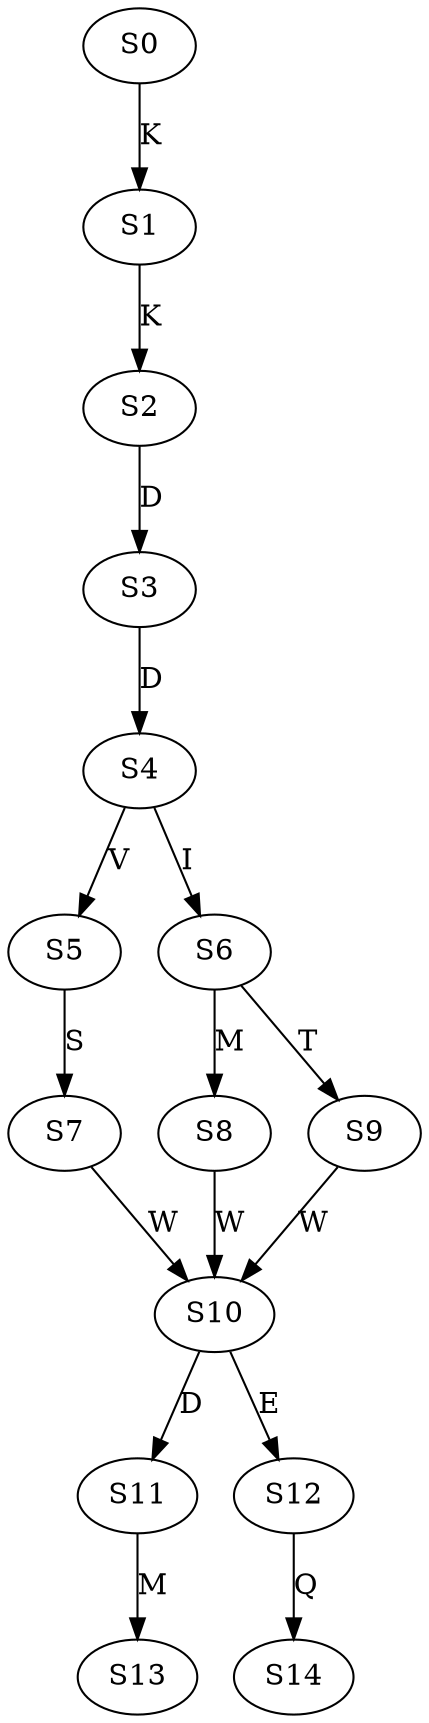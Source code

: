 strict digraph  {
	S0 -> S1 [ label = K ];
	S1 -> S2 [ label = K ];
	S2 -> S3 [ label = D ];
	S3 -> S4 [ label = D ];
	S4 -> S5 [ label = V ];
	S4 -> S6 [ label = I ];
	S5 -> S7 [ label = S ];
	S6 -> S8 [ label = M ];
	S6 -> S9 [ label = T ];
	S7 -> S10 [ label = W ];
	S8 -> S10 [ label = W ];
	S9 -> S10 [ label = W ];
	S10 -> S11 [ label = D ];
	S10 -> S12 [ label = E ];
	S11 -> S13 [ label = M ];
	S12 -> S14 [ label = Q ];
}
